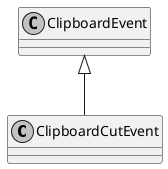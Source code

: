 @startuml
skinparam monochrome true
skinparam ClassAttributeIconSize 0
class ClipboardCutEvent {
}
ClipboardEvent <|-- ClipboardCutEvent
@enduml
